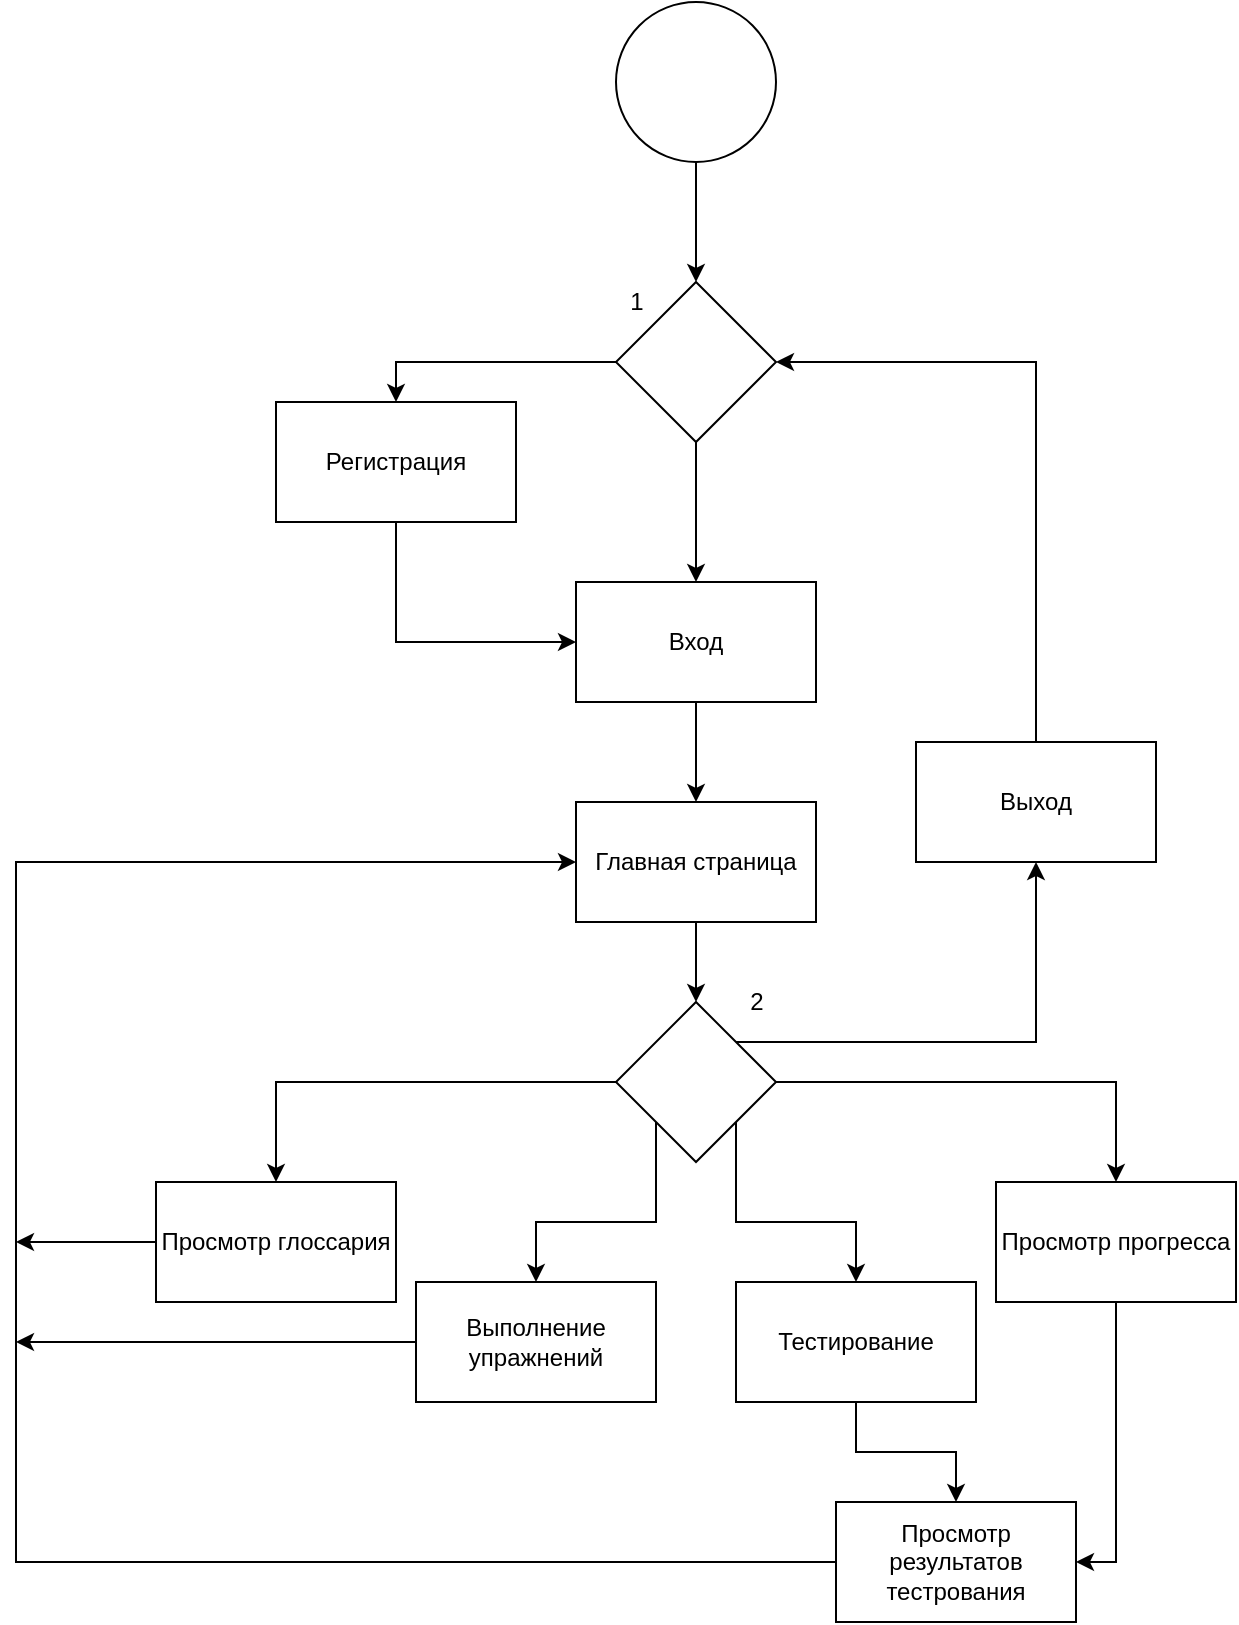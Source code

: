 <mxfile version="14.7.4" type="device"><diagram id="KLCoTxfhw9cGsn2e9AWs" name="Page-1"><mxGraphModel dx="785" dy="485" grid="1" gridSize="10" guides="1" tooltips="1" connect="1" arrows="1" fold="1" page="1" pageScale="1" pageWidth="827" pageHeight="1169" math="0" shadow="0"><root><mxCell id="0"/><mxCell id="1" parent="0"/><mxCell id="Vg-aQUOCOwrRzuR53Vjm-32" style="edgeStyle=orthogonalEdgeStyle;rounded=0;orthogonalLoop=1;jettySize=auto;html=1;exitX=0.5;exitY=1;exitDx=0;exitDy=0;entryX=0.5;entryY=0;entryDx=0;entryDy=0;" edge="1" parent="1" source="Vg-aQUOCOwrRzuR53Vjm-1" target="Vg-aQUOCOwrRzuR53Vjm-3"><mxGeometry relative="1" as="geometry"/></mxCell><mxCell id="Vg-aQUOCOwrRzuR53Vjm-1" value="" style="ellipse;whiteSpace=wrap;html=1;aspect=fixed;" vertex="1" parent="1"><mxGeometry x="330" y="210" width="80" height="80" as="geometry"/></mxCell><mxCell id="Vg-aQUOCOwrRzuR53Vjm-7" style="edgeStyle=orthogonalEdgeStyle;rounded=0;orthogonalLoop=1;jettySize=auto;html=1;entryX=0.5;entryY=0;entryDx=0;entryDy=0;" edge="1" parent="1" source="Vg-aQUOCOwrRzuR53Vjm-3" target="Vg-aQUOCOwrRzuR53Vjm-4"><mxGeometry relative="1" as="geometry"/></mxCell><mxCell id="Vg-aQUOCOwrRzuR53Vjm-9" style="edgeStyle=orthogonalEdgeStyle;rounded=0;orthogonalLoop=1;jettySize=auto;html=1;exitX=0.5;exitY=1;exitDx=0;exitDy=0;entryX=0.5;entryY=0;entryDx=0;entryDy=0;" edge="1" parent="1" source="Vg-aQUOCOwrRzuR53Vjm-3" target="Vg-aQUOCOwrRzuR53Vjm-5"><mxGeometry relative="1" as="geometry"/></mxCell><mxCell id="Vg-aQUOCOwrRzuR53Vjm-3" value="" style="rhombus;whiteSpace=wrap;html=1;" vertex="1" parent="1"><mxGeometry x="330" y="350" width="80" height="80" as="geometry"/></mxCell><mxCell id="Vg-aQUOCOwrRzuR53Vjm-8" style="edgeStyle=orthogonalEdgeStyle;rounded=0;orthogonalLoop=1;jettySize=auto;html=1;exitX=0.5;exitY=1;exitDx=0;exitDy=0;entryX=0;entryY=0.5;entryDx=0;entryDy=0;" edge="1" parent="1" source="Vg-aQUOCOwrRzuR53Vjm-4" target="Vg-aQUOCOwrRzuR53Vjm-5"><mxGeometry relative="1" as="geometry"/></mxCell><mxCell id="Vg-aQUOCOwrRzuR53Vjm-4" value="Регистрация" style="rounded=0;whiteSpace=wrap;html=1;" vertex="1" parent="1"><mxGeometry x="160" y="410" width="120" height="60" as="geometry"/></mxCell><mxCell id="Vg-aQUOCOwrRzuR53Vjm-21" style="edgeStyle=orthogonalEdgeStyle;rounded=0;orthogonalLoop=1;jettySize=auto;html=1;exitX=0.5;exitY=1;exitDx=0;exitDy=0;entryX=0.5;entryY=0;entryDx=0;entryDy=0;" edge="1" parent="1" source="Vg-aQUOCOwrRzuR53Vjm-5" target="Vg-aQUOCOwrRzuR53Vjm-20"><mxGeometry relative="1" as="geometry"/></mxCell><mxCell id="Vg-aQUOCOwrRzuR53Vjm-5" value="Вход" style="rounded=0;whiteSpace=wrap;html=1;" vertex="1" parent="1"><mxGeometry x="310" y="500" width="120" height="60" as="geometry"/></mxCell><mxCell id="Vg-aQUOCOwrRzuR53Vjm-15" style="edgeStyle=orthogonalEdgeStyle;rounded=0;orthogonalLoop=1;jettySize=auto;html=1;entryX=0.5;entryY=0;entryDx=0;entryDy=0;" edge="1" parent="1" source="Vg-aQUOCOwrRzuR53Vjm-10" target="Vg-aQUOCOwrRzuR53Vjm-11"><mxGeometry relative="1" as="geometry"/></mxCell><mxCell id="Vg-aQUOCOwrRzuR53Vjm-16" style="edgeStyle=orthogonalEdgeStyle;rounded=0;orthogonalLoop=1;jettySize=auto;html=1;exitX=0;exitY=1;exitDx=0;exitDy=0;entryX=0.5;entryY=0;entryDx=0;entryDy=0;" edge="1" parent="1" source="Vg-aQUOCOwrRzuR53Vjm-10" target="Vg-aQUOCOwrRzuR53Vjm-12"><mxGeometry relative="1" as="geometry"/></mxCell><mxCell id="Vg-aQUOCOwrRzuR53Vjm-17" style="edgeStyle=orthogonalEdgeStyle;rounded=0;orthogonalLoop=1;jettySize=auto;html=1;exitX=1;exitY=1;exitDx=0;exitDy=0;entryX=0.5;entryY=0;entryDx=0;entryDy=0;" edge="1" parent="1" source="Vg-aQUOCOwrRzuR53Vjm-10" target="Vg-aQUOCOwrRzuR53Vjm-13"><mxGeometry relative="1" as="geometry"/></mxCell><mxCell id="Vg-aQUOCOwrRzuR53Vjm-18" style="edgeStyle=orthogonalEdgeStyle;rounded=0;orthogonalLoop=1;jettySize=auto;html=1;entryX=0.5;entryY=0;entryDx=0;entryDy=0;" edge="1" parent="1" source="Vg-aQUOCOwrRzuR53Vjm-10" target="Vg-aQUOCOwrRzuR53Vjm-14"><mxGeometry relative="1" as="geometry"/></mxCell><mxCell id="Vg-aQUOCOwrRzuR53Vjm-29" style="edgeStyle=orthogonalEdgeStyle;rounded=0;orthogonalLoop=1;jettySize=auto;html=1;exitX=1;exitY=0;exitDx=0;exitDy=0;entryX=0.5;entryY=1;entryDx=0;entryDy=0;" edge="1" parent="1" source="Vg-aQUOCOwrRzuR53Vjm-10" target="Vg-aQUOCOwrRzuR53Vjm-30"><mxGeometry relative="1" as="geometry"><mxPoint x="540" y="640" as="targetPoint"/></mxGeometry></mxCell><mxCell id="Vg-aQUOCOwrRzuR53Vjm-10" value="" style="rhombus;whiteSpace=wrap;html=1;" vertex="1" parent="1"><mxGeometry x="330" y="710" width="80" height="80" as="geometry"/></mxCell><mxCell id="Vg-aQUOCOwrRzuR53Vjm-27" style="edgeStyle=orthogonalEdgeStyle;rounded=0;orthogonalLoop=1;jettySize=auto;html=1;" edge="1" parent="1" source="Vg-aQUOCOwrRzuR53Vjm-11"><mxGeometry relative="1" as="geometry"><mxPoint x="30" y="830" as="targetPoint"/></mxGeometry></mxCell><mxCell id="Vg-aQUOCOwrRzuR53Vjm-11" value="Просмотр глоссария" style="rounded=0;whiteSpace=wrap;html=1;" vertex="1" parent="1"><mxGeometry x="100" y="800" width="120" height="60" as="geometry"/></mxCell><mxCell id="Vg-aQUOCOwrRzuR53Vjm-28" style="edgeStyle=orthogonalEdgeStyle;rounded=0;orthogonalLoop=1;jettySize=auto;html=1;" edge="1" parent="1" source="Vg-aQUOCOwrRzuR53Vjm-12"><mxGeometry relative="1" as="geometry"><mxPoint x="30" y="880" as="targetPoint"/></mxGeometry></mxCell><mxCell id="Vg-aQUOCOwrRzuR53Vjm-12" value="Выполнение упражнений" style="rounded=0;whiteSpace=wrap;html=1;" vertex="1" parent="1"><mxGeometry x="230" y="850" width="120" height="60" as="geometry"/></mxCell><mxCell id="Vg-aQUOCOwrRzuR53Vjm-23" style="edgeStyle=orthogonalEdgeStyle;rounded=0;orthogonalLoop=1;jettySize=auto;html=1;exitX=0.5;exitY=1;exitDx=0;exitDy=0;entryX=0.5;entryY=0;entryDx=0;entryDy=0;" edge="1" parent="1" source="Vg-aQUOCOwrRzuR53Vjm-13" target="Vg-aQUOCOwrRzuR53Vjm-19"><mxGeometry relative="1" as="geometry"/></mxCell><mxCell id="Vg-aQUOCOwrRzuR53Vjm-13" value="Тестирование" style="rounded=0;whiteSpace=wrap;html=1;" vertex="1" parent="1"><mxGeometry x="390" y="850" width="120" height="60" as="geometry"/></mxCell><mxCell id="Vg-aQUOCOwrRzuR53Vjm-24" style="edgeStyle=orthogonalEdgeStyle;rounded=0;orthogonalLoop=1;jettySize=auto;html=1;entryX=1;entryY=0.5;entryDx=0;entryDy=0;" edge="1" parent="1" source="Vg-aQUOCOwrRzuR53Vjm-14" target="Vg-aQUOCOwrRzuR53Vjm-19"><mxGeometry relative="1" as="geometry"><Array as="points"><mxPoint x="580" y="990"/></Array></mxGeometry></mxCell><mxCell id="Vg-aQUOCOwrRzuR53Vjm-14" value="Просмотр прогресса" style="rounded=0;whiteSpace=wrap;html=1;" vertex="1" parent="1"><mxGeometry x="520" y="800" width="120" height="60" as="geometry"/></mxCell><mxCell id="Vg-aQUOCOwrRzuR53Vjm-26" style="edgeStyle=orthogonalEdgeStyle;rounded=0;orthogonalLoop=1;jettySize=auto;html=1;entryX=0;entryY=0.5;entryDx=0;entryDy=0;" edge="1" parent="1" source="Vg-aQUOCOwrRzuR53Vjm-19" target="Vg-aQUOCOwrRzuR53Vjm-20"><mxGeometry relative="1" as="geometry"><Array as="points"><mxPoint x="30" y="990"/><mxPoint x="30" y="640"/></Array></mxGeometry></mxCell><mxCell id="Vg-aQUOCOwrRzuR53Vjm-19" value="Просмотр результатов тестрования" style="rounded=0;whiteSpace=wrap;html=1;" vertex="1" parent="1"><mxGeometry x="440" y="960" width="120" height="60" as="geometry"/></mxCell><mxCell id="Vg-aQUOCOwrRzuR53Vjm-22" style="edgeStyle=orthogonalEdgeStyle;rounded=0;orthogonalLoop=1;jettySize=auto;html=1;exitX=0.5;exitY=1;exitDx=0;exitDy=0;entryX=0.5;entryY=0;entryDx=0;entryDy=0;" edge="1" parent="1" source="Vg-aQUOCOwrRzuR53Vjm-20" target="Vg-aQUOCOwrRzuR53Vjm-10"><mxGeometry relative="1" as="geometry"/></mxCell><mxCell id="Vg-aQUOCOwrRzuR53Vjm-20" value="Главная страница" style="rounded=0;whiteSpace=wrap;html=1;" vertex="1" parent="1"><mxGeometry x="310" y="610" width="120" height="60" as="geometry"/></mxCell><mxCell id="Vg-aQUOCOwrRzuR53Vjm-31" style="edgeStyle=orthogonalEdgeStyle;rounded=0;orthogonalLoop=1;jettySize=auto;html=1;entryX=1;entryY=0.5;entryDx=0;entryDy=0;exitX=0.5;exitY=0;exitDx=0;exitDy=0;" edge="1" parent="1" source="Vg-aQUOCOwrRzuR53Vjm-30" target="Vg-aQUOCOwrRzuR53Vjm-3"><mxGeometry relative="1" as="geometry"/></mxCell><mxCell id="Vg-aQUOCOwrRzuR53Vjm-30" value="Выход" style="rounded=0;whiteSpace=wrap;html=1;" vertex="1" parent="1"><mxGeometry x="480" y="580" width="120" height="60" as="geometry"/></mxCell><mxCell id="Vg-aQUOCOwrRzuR53Vjm-33" value="1" style="text;html=1;align=center;verticalAlign=middle;resizable=0;points=[];autosize=1;strokeColor=none;" vertex="1" parent="1"><mxGeometry x="330" y="350" width="20" height="20" as="geometry"/></mxCell><mxCell id="Vg-aQUOCOwrRzuR53Vjm-34" value="2" style="text;html=1;align=center;verticalAlign=middle;resizable=0;points=[];autosize=1;strokeColor=none;" vertex="1" parent="1"><mxGeometry x="390" y="700" width="20" height="20" as="geometry"/></mxCell></root></mxGraphModel></diagram></mxfile>